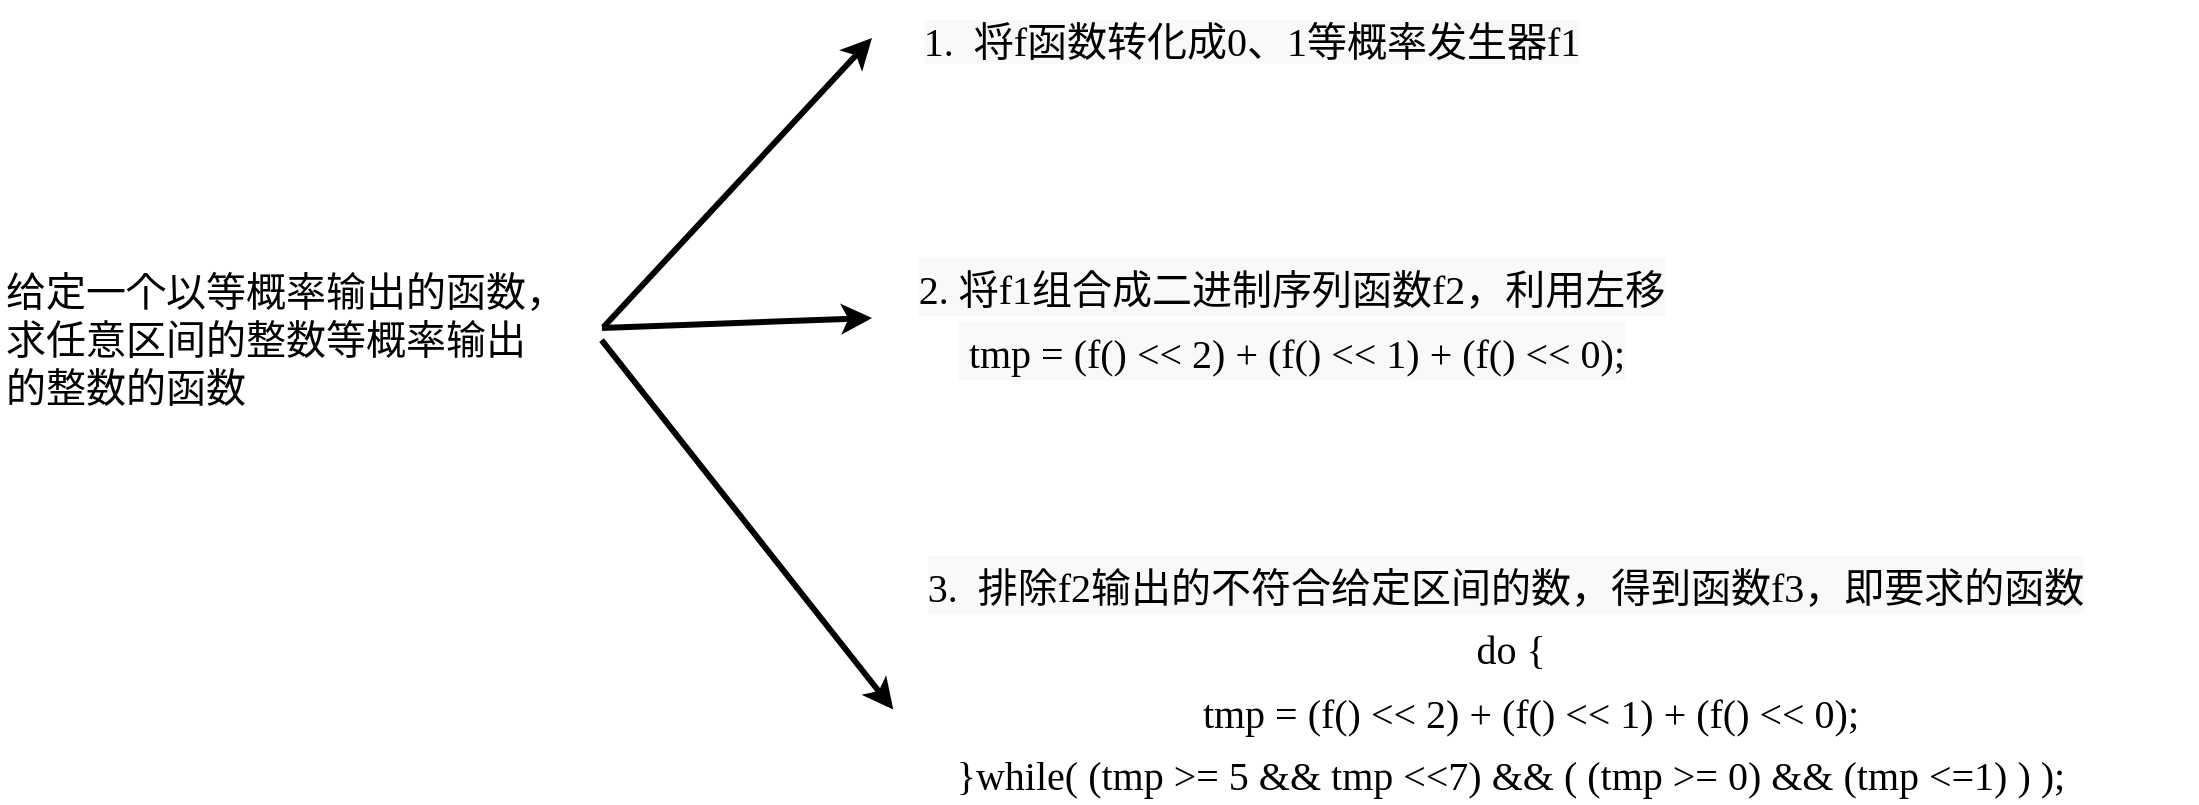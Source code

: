 <mxfile version="17.4.2" type="device"><diagram id="hrx3KzpJO4UsF07enC7J" name="第 1 页"><mxGraphModel dx="1865" dy="689" grid="1" gridSize="10" guides="1" tooltips="1" connect="1" arrows="1" fold="1" page="1" pageScale="1" pageWidth="827" pageHeight="1169" math="0" shadow="0"><root><mxCell id="0"/><mxCell id="1" parent="0"/><mxCell id="ZJAC8pCpF2NhTvRLzwoP-25" value="&lt;div style=&quot;font-size: 20px&quot;&gt;&lt;font&gt;给定一个以等概率输出的函数，&lt;/font&gt;&lt;/div&gt;&lt;font&gt;求任意区间的整数等概率输出&lt;br&gt;的整数的函数&lt;/font&gt;" style="text;html=1;resizable=0;autosize=1;align=left;verticalAlign=middle;points=[];fillColor=none;strokeColor=none;rounded=0;labelBackgroundColor=#ffffff;sketch=1;fontSize=20;fontColor=none;fontFamily=Comic Sans MS;" vertex="1" parent="1"><mxGeometry x="-820.21" y="295" width="300" height="80" as="geometry"/></mxCell><mxCell id="ZJAC8pCpF2NhTvRLzwoP-41" value="&lt;span style=&quot;font-size: 20px ; background-color: rgb(248 , 249 , 250)&quot;&gt;1.&amp;nbsp; 将f函数转化成0、1等概率发生器f1&lt;/span&gt;" style="text;html=1;strokeColor=none;fillColor=none;align=center;verticalAlign=middle;whiteSpace=wrap;rounded=1;labelBackgroundColor=#ffffff;sketch=1;fontFamily=Comic Sans MS;fontSize=26;fontColor=none;shadow=1;" vertex="1" parent="1"><mxGeometry x="-385" y="170" width="380" height="30" as="geometry"/></mxCell><mxCell id="ZJAC8pCpF2NhTvRLzwoP-46" value="&lt;span style=&quot;background-color: rgb(248 , 249 , 250)&quot;&gt;&lt;span style=&quot;font-size: 20px&quot;&gt;2. 将f1组合成二进制序列函数f2，利用左移&lt;/span&gt;&lt;br&gt;&lt;span style=&quot;font-size: 20px&quot;&gt;&amp;nbsp;tmp = (f() &amp;lt;&amp;lt; 2) + (f() &amp;lt;&amp;lt; 1) + (f() &amp;lt;&amp;lt; 0);&lt;/span&gt;&lt;br&gt;&lt;/span&gt;" style="text;html=1;strokeColor=none;fillColor=none;align=center;verticalAlign=middle;whiteSpace=wrap;rounded=0;labelBackgroundColor=#ffffff;sketch=1;fontFamily=Comic Sans MS;fontSize=26;fontColor=none;" vertex="1" parent="1"><mxGeometry x="-385" y="310" width="420" height="30" as="geometry"/></mxCell><mxCell id="ZJAC8pCpF2NhTvRLzwoP-48" value="&lt;span style=&quot;background-color: rgb(248 , 249 , 250)&quot;&gt;&lt;span style=&quot;font-size: 20px&quot;&gt;3.&amp;nbsp; 排除f2输出的不符合给定区间的数，得到函数f3，即要求的函数&lt;/span&gt;&lt;br&gt;&lt;div&gt;&lt;span style=&quot;font-size: 20px&quot;&gt;&amp;nbsp;do {&lt;/span&gt;&lt;/div&gt;&lt;div&gt;&lt;span style=&quot;font-size: 20px&quot;&gt;&amp;nbsp; &amp;nbsp; &amp;nbsp;tmp = (f() &amp;lt;&amp;lt; 2) + (f() &amp;lt;&amp;lt; 1) + (f() &amp;lt;&amp;lt; 0);&lt;/span&gt;&lt;/div&gt;&lt;div&gt;&lt;span style=&quot;font-size: 20px&quot;&gt;&amp;nbsp;}while( (tmp &amp;gt;= 5 &amp;amp;&amp;amp; tmp &amp;lt;&amp;lt;7) &amp;amp;&amp;amp; ( (tmp &amp;gt;= 0) &amp;amp;&amp;amp; (tmp &amp;lt;=1) ) );&lt;/span&gt;&lt;/div&gt;&lt;/span&gt;" style="text;html=1;strokeColor=none;fillColor=none;align=center;verticalAlign=middle;whiteSpace=wrap;rounded=0;labelBackgroundColor=#ffffff;sketch=1;fontFamily=Comic Sans MS;fontSize=26;fontColor=none;" vertex="1" parent="1"><mxGeometry x="-413" y="490" width="690" height="30" as="geometry"/></mxCell><mxCell id="ZJAC8pCpF2NhTvRLzwoP-59" value="" style="endArrow=classic;html=1;rounded=0;fontFamily=Comic Sans MS;fontSize=26;fontColor=none;strokeWidth=3;entryX=0;entryY=0.5;entryDx=0;entryDy=0;exitX=1.003;exitY=0.433;exitDx=0;exitDy=0;exitPerimeter=0;" edge="1" parent="1" source="ZJAC8pCpF2NhTvRLzwoP-25" target="ZJAC8pCpF2NhTvRLzwoP-41"><mxGeometry width="50" height="50" relative="1" as="geometry"><mxPoint x="-540" y="325" as="sourcePoint"/><mxPoint x="-490" y="275" as="targetPoint"/><Array as="points"/></mxGeometry></mxCell><mxCell id="ZJAC8pCpF2NhTvRLzwoP-60" value="" style="endArrow=classic;html=1;rounded=0;fontFamily=Comic Sans MS;fontSize=26;fontColor=none;strokeWidth=3;entryX=0;entryY=0.5;entryDx=0;entryDy=0;" edge="1" parent="1" target="ZJAC8pCpF2NhTvRLzwoP-46"><mxGeometry width="50" height="50" relative="1" as="geometry"><mxPoint x="-520" y="330" as="sourcePoint"/><mxPoint x="-270" y="410" as="targetPoint"/></mxGeometry></mxCell><mxCell id="ZJAC8pCpF2NhTvRLzwoP-61" value="" style="endArrow=classic;html=1;rounded=0;fontFamily=Comic Sans MS;fontSize=26;fontColor=none;strokeWidth=3;exitX=1;exitY=0.513;exitDx=0;exitDy=0;exitPerimeter=0;entryX=0.056;entryY=1.027;entryDx=0;entryDy=0;entryPerimeter=0;" edge="1" parent="1" source="ZJAC8pCpF2NhTvRLzwoP-25" target="ZJAC8pCpF2NhTvRLzwoP-48"><mxGeometry width="50" height="50" relative="1" as="geometry"><mxPoint x="-320" y="460" as="sourcePoint"/><mxPoint x="-270" y="410" as="targetPoint"/></mxGeometry></mxCell></root></mxGraphModel></diagram></mxfile>